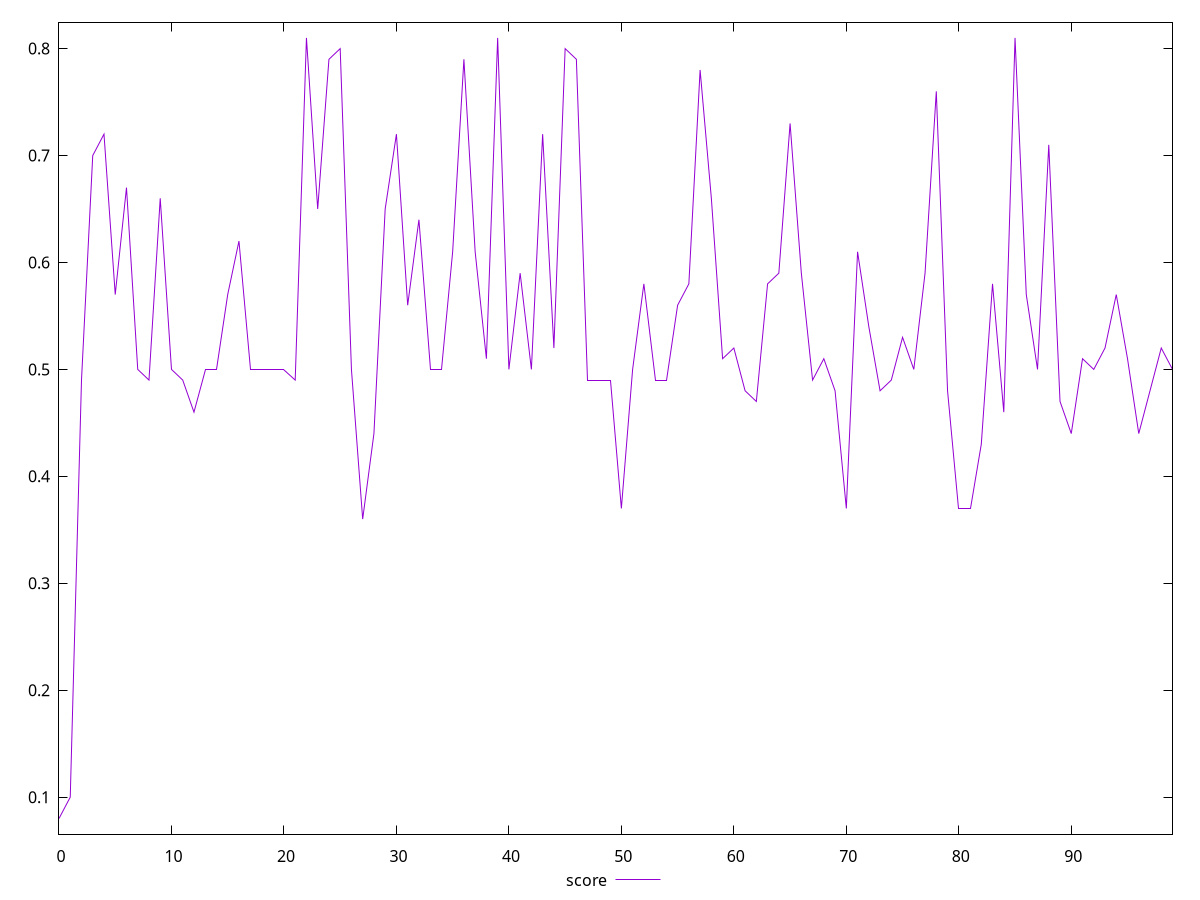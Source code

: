 reset

$score <<EOF
0 0.08
1 0.1
2 0.49
3 0.7
4 0.72
5 0.57
6 0.67
7 0.5
8 0.49
9 0.66
10 0.5
11 0.49
12 0.46
13 0.5
14 0.5
15 0.57
16 0.62
17 0.5
18 0.5
19 0.5
20 0.5
21 0.49
22 0.81
23 0.65
24 0.79
25 0.8
26 0.5
27 0.36
28 0.44
29 0.65
30 0.72
31 0.56
32 0.64
33 0.5
34 0.5
35 0.61
36 0.79
37 0.61
38 0.51
39 0.81
40 0.5
41 0.59
42 0.5
43 0.72
44 0.52
45 0.8
46 0.79
47 0.49
48 0.49
49 0.49
50 0.37
51 0.5
52 0.58
53 0.49
54 0.49
55 0.56
56 0.58
57 0.78
58 0.66
59 0.51
60 0.52
61 0.48
62 0.47
63 0.58
64 0.59
65 0.73
66 0.59
67 0.49
68 0.51
69 0.48
70 0.37
71 0.61
72 0.54
73 0.48
74 0.49
75 0.53
76 0.5
77 0.59
78 0.76
79 0.48
80 0.37
81 0.37
82 0.43
83 0.58
84 0.46
85 0.81
86 0.57
87 0.5
88 0.71
89 0.47
90 0.44
91 0.51
92 0.5
93 0.52
94 0.57
95 0.51
96 0.44
97 0.48
98 0.52
99 0.5
EOF

set key outside below
set xrange [0:99]
set yrange [0.0654:0.8246]
set trange [0.0654:0.8246]
set terminal svg size 640, 500 enhanced background rgb 'white'
set output "report_00017_2021-02-10T15-08-03.406Z/speed-index/samples/pages+cached/score/values.svg"

plot $score title "score" with line

reset
